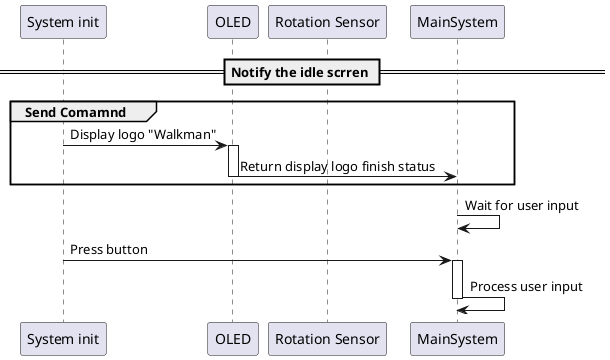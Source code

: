 @startuml

participant "System init"   as    System_init
participant "OLED" as OLED
participant "Rotation Sensor" as RotationSensor

== Notify the idle scrren ==

group Send Comamnd
System_init -> OLED: Display logo "Walkman"
activate OLED
OLED -> MainSystem: Return display logo finish status
deactivate OLED
end

MainSystem -> MainSystem: Wait for user input

System_init -> MainSystem: Press button
activate MainSystem
MainSystem -> MainSystem: Process user input
deactivate MainSystem
@enduml
